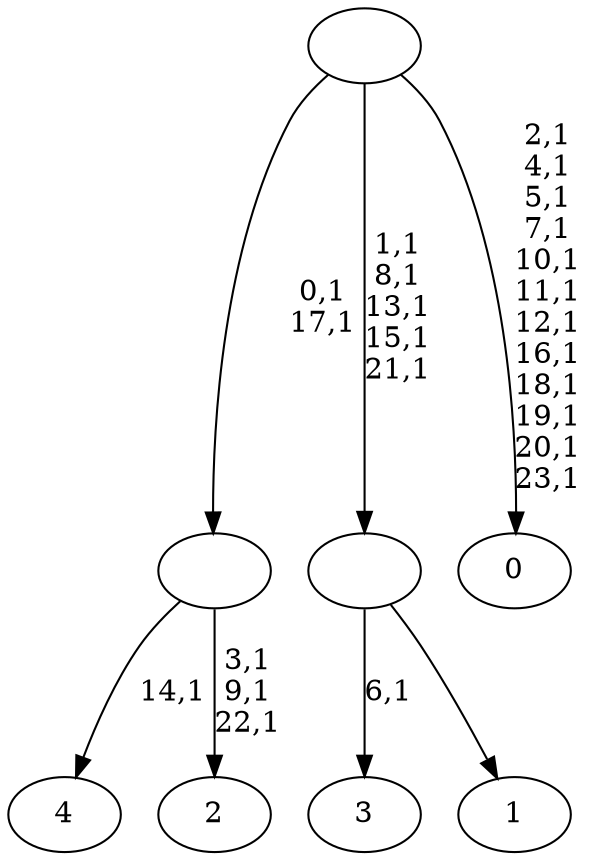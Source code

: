 digraph T {
	29 [label="4"]
	27 [label="3"]
	25 [label="2"]
	21 [label=""]
	19 [label="1"]
	18 [label=""]
	13 [label="0"]
	0 [label=""]
	21 -> 25 [label="3,1\n9,1\n22,1"]
	21 -> 29 [label="14,1"]
	18 -> 27 [label="6,1"]
	18 -> 19 [label=""]
	0 -> 13 [label="2,1\n4,1\n5,1\n7,1\n10,1\n11,1\n12,1\n16,1\n18,1\n19,1\n20,1\n23,1"]
	0 -> 18 [label="1,1\n8,1\n13,1\n15,1\n21,1"]
	0 -> 21 [label="0,1\n17,1"]
}
